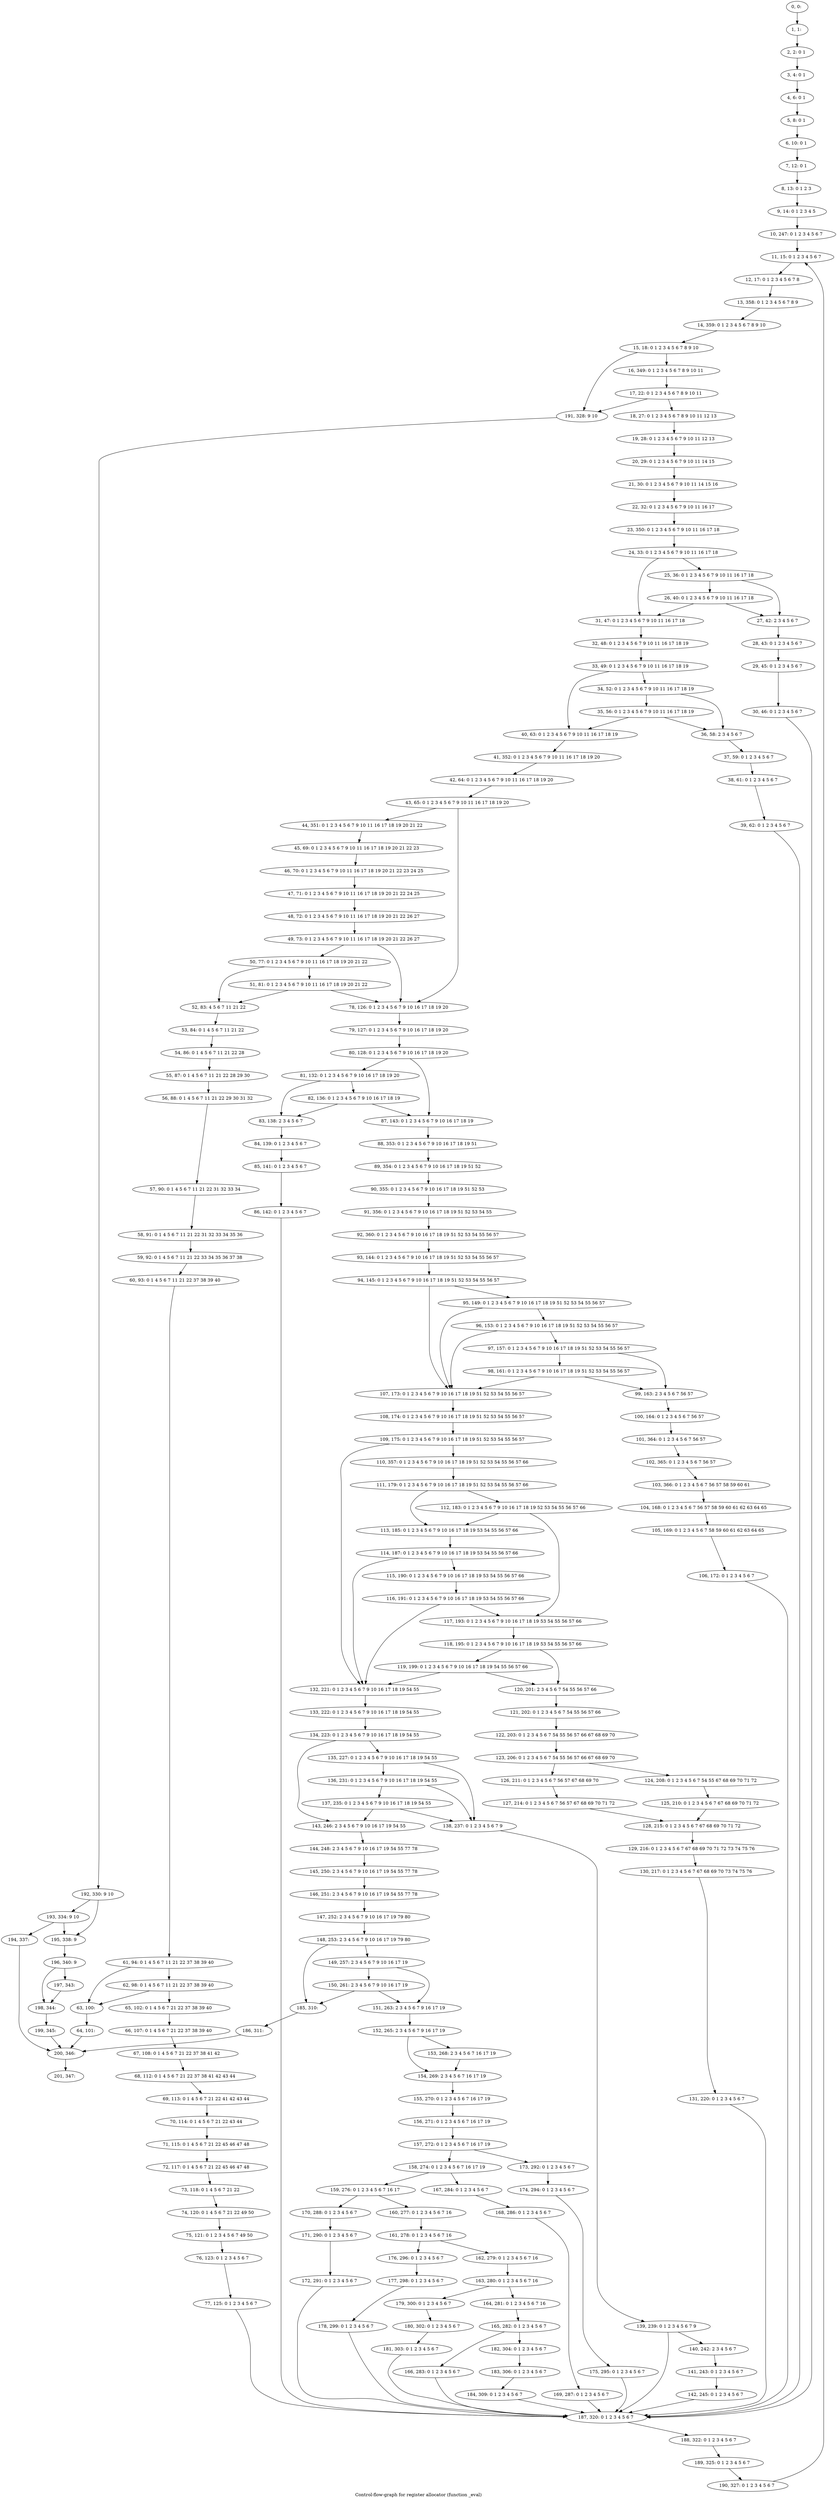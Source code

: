 digraph G {
graph [label="Control-flow-graph for register allocator (function _eval)"]
0[label="0, 0: "];
1[label="1, 1: "];
2[label="2, 2: 0 1 "];
3[label="3, 4: 0 1 "];
4[label="4, 6: 0 1 "];
5[label="5, 8: 0 1 "];
6[label="6, 10: 0 1 "];
7[label="7, 12: 0 1 "];
8[label="8, 13: 0 1 2 3 "];
9[label="9, 14: 0 1 2 3 4 5 "];
10[label="10, 247: 0 1 2 3 4 5 6 7 "];
11[label="11, 15: 0 1 2 3 4 5 6 7 "];
12[label="12, 17: 0 1 2 3 4 5 6 7 8 "];
13[label="13, 358: 0 1 2 3 4 5 6 7 8 9 "];
14[label="14, 359: 0 1 2 3 4 5 6 7 8 9 10 "];
15[label="15, 18: 0 1 2 3 4 5 6 7 8 9 10 "];
16[label="16, 349: 0 1 2 3 4 5 6 7 8 9 10 11 "];
17[label="17, 22: 0 1 2 3 4 5 6 7 8 9 10 11 "];
18[label="18, 27: 0 1 2 3 4 5 6 7 8 9 10 11 12 13 "];
19[label="19, 28: 0 1 2 3 4 5 6 7 9 10 11 12 13 "];
20[label="20, 29: 0 1 2 3 4 5 6 7 9 10 11 14 15 "];
21[label="21, 30: 0 1 2 3 4 5 6 7 9 10 11 14 15 16 "];
22[label="22, 32: 0 1 2 3 4 5 6 7 9 10 11 16 17 "];
23[label="23, 350: 0 1 2 3 4 5 6 7 9 10 11 16 17 18 "];
24[label="24, 33: 0 1 2 3 4 5 6 7 9 10 11 16 17 18 "];
25[label="25, 36: 0 1 2 3 4 5 6 7 9 10 11 16 17 18 "];
26[label="26, 40: 0 1 2 3 4 5 6 7 9 10 11 16 17 18 "];
27[label="27, 42: 2 3 4 5 6 7 "];
28[label="28, 43: 0 1 2 3 4 5 6 7 "];
29[label="29, 45: 0 1 2 3 4 5 6 7 "];
30[label="30, 46: 0 1 2 3 4 5 6 7 "];
31[label="31, 47: 0 1 2 3 4 5 6 7 9 10 11 16 17 18 "];
32[label="32, 48: 0 1 2 3 4 5 6 7 9 10 11 16 17 18 19 "];
33[label="33, 49: 0 1 2 3 4 5 6 7 9 10 11 16 17 18 19 "];
34[label="34, 52: 0 1 2 3 4 5 6 7 9 10 11 16 17 18 19 "];
35[label="35, 56: 0 1 2 3 4 5 6 7 9 10 11 16 17 18 19 "];
36[label="36, 58: 2 3 4 5 6 7 "];
37[label="37, 59: 0 1 2 3 4 5 6 7 "];
38[label="38, 61: 0 1 2 3 4 5 6 7 "];
39[label="39, 62: 0 1 2 3 4 5 6 7 "];
40[label="40, 63: 0 1 2 3 4 5 6 7 9 10 11 16 17 18 19 "];
41[label="41, 352: 0 1 2 3 4 5 6 7 9 10 11 16 17 18 19 20 "];
42[label="42, 64: 0 1 2 3 4 5 6 7 9 10 11 16 17 18 19 20 "];
43[label="43, 65: 0 1 2 3 4 5 6 7 9 10 11 16 17 18 19 20 "];
44[label="44, 351: 0 1 2 3 4 5 6 7 9 10 11 16 17 18 19 20 21 22 "];
45[label="45, 69: 0 1 2 3 4 5 6 7 9 10 11 16 17 18 19 20 21 22 23 "];
46[label="46, 70: 0 1 2 3 4 5 6 7 9 10 11 16 17 18 19 20 21 22 23 24 25 "];
47[label="47, 71: 0 1 2 3 4 5 6 7 9 10 11 16 17 18 19 20 21 22 24 25 "];
48[label="48, 72: 0 1 2 3 4 5 6 7 9 10 11 16 17 18 19 20 21 22 26 27 "];
49[label="49, 73: 0 1 2 3 4 5 6 7 9 10 11 16 17 18 19 20 21 22 26 27 "];
50[label="50, 77: 0 1 2 3 4 5 6 7 9 10 11 16 17 18 19 20 21 22 "];
51[label="51, 81: 0 1 2 3 4 5 6 7 9 10 11 16 17 18 19 20 21 22 "];
52[label="52, 83: 4 5 6 7 11 21 22 "];
53[label="53, 84: 0 1 4 5 6 7 11 21 22 "];
54[label="54, 86: 0 1 4 5 6 7 11 21 22 28 "];
55[label="55, 87: 0 1 4 5 6 7 11 21 22 28 29 30 "];
56[label="56, 88: 0 1 4 5 6 7 11 21 22 29 30 31 32 "];
57[label="57, 90: 0 1 4 5 6 7 11 21 22 31 32 33 34 "];
58[label="58, 91: 0 1 4 5 6 7 11 21 22 31 32 33 34 35 36 "];
59[label="59, 92: 0 1 4 5 6 7 11 21 22 33 34 35 36 37 38 "];
60[label="60, 93: 0 1 4 5 6 7 11 21 22 37 38 39 40 "];
61[label="61, 94: 0 1 4 5 6 7 11 21 22 37 38 39 40 "];
62[label="62, 98: 0 1 4 5 6 7 11 21 22 37 38 39 40 "];
63[label="63, 100: "];
64[label="64, 101: "];
65[label="65, 102: 0 1 4 5 6 7 21 22 37 38 39 40 "];
66[label="66, 107: 0 1 4 5 6 7 21 22 37 38 39 40 "];
67[label="67, 108: 0 1 4 5 6 7 21 22 37 38 41 42 "];
68[label="68, 112: 0 1 4 5 6 7 21 22 37 38 41 42 43 44 "];
69[label="69, 113: 0 1 4 5 6 7 21 22 41 42 43 44 "];
70[label="70, 114: 0 1 4 5 6 7 21 22 43 44 "];
71[label="71, 115: 0 1 4 5 6 7 21 22 45 46 47 48 "];
72[label="72, 117: 0 1 4 5 6 7 21 22 45 46 47 48 "];
73[label="73, 118: 0 1 4 5 6 7 21 22 "];
74[label="74, 120: 0 1 4 5 6 7 21 22 49 50 "];
75[label="75, 121: 0 1 2 3 4 5 6 7 49 50 "];
76[label="76, 123: 0 1 2 3 4 5 6 7 "];
77[label="77, 125: 0 1 2 3 4 5 6 7 "];
78[label="78, 126: 0 1 2 3 4 5 6 7 9 10 16 17 18 19 20 "];
79[label="79, 127: 0 1 2 3 4 5 6 7 9 10 16 17 18 19 20 "];
80[label="80, 128: 0 1 2 3 4 5 6 7 9 10 16 17 18 19 20 "];
81[label="81, 132: 0 1 2 3 4 5 6 7 9 10 16 17 18 19 20 "];
82[label="82, 136: 0 1 2 3 4 5 6 7 9 10 16 17 18 19 "];
83[label="83, 138: 2 3 4 5 6 7 "];
84[label="84, 139: 0 1 2 3 4 5 6 7 "];
85[label="85, 141: 0 1 2 3 4 5 6 7 "];
86[label="86, 142: 0 1 2 3 4 5 6 7 "];
87[label="87, 143: 0 1 2 3 4 5 6 7 9 10 16 17 18 19 "];
88[label="88, 353: 0 1 2 3 4 5 6 7 9 10 16 17 18 19 51 "];
89[label="89, 354: 0 1 2 3 4 5 6 7 9 10 16 17 18 19 51 52 "];
90[label="90, 355: 0 1 2 3 4 5 6 7 9 10 16 17 18 19 51 52 53 "];
91[label="91, 356: 0 1 2 3 4 5 6 7 9 10 16 17 18 19 51 52 53 54 55 "];
92[label="92, 360: 0 1 2 3 4 5 6 7 9 10 16 17 18 19 51 52 53 54 55 56 57 "];
93[label="93, 144: 0 1 2 3 4 5 6 7 9 10 16 17 18 19 51 52 53 54 55 56 57 "];
94[label="94, 145: 0 1 2 3 4 5 6 7 9 10 16 17 18 19 51 52 53 54 55 56 57 "];
95[label="95, 149: 0 1 2 3 4 5 6 7 9 10 16 17 18 19 51 52 53 54 55 56 57 "];
96[label="96, 153: 0 1 2 3 4 5 6 7 9 10 16 17 18 19 51 52 53 54 55 56 57 "];
97[label="97, 157: 0 1 2 3 4 5 6 7 9 10 16 17 18 19 51 52 53 54 55 56 57 "];
98[label="98, 161: 0 1 2 3 4 5 6 7 9 10 16 17 18 19 51 52 53 54 55 56 57 "];
99[label="99, 163: 2 3 4 5 6 7 56 57 "];
100[label="100, 164: 0 1 2 3 4 5 6 7 56 57 "];
101[label="101, 364: 0 1 2 3 4 5 6 7 56 57 "];
102[label="102, 365: 0 1 2 3 4 5 6 7 56 57 "];
103[label="103, 366: 0 1 2 3 4 5 6 7 56 57 58 59 60 61 "];
104[label="104, 168: 0 1 2 3 4 5 6 7 56 57 58 59 60 61 62 63 64 65 "];
105[label="105, 169: 0 1 2 3 4 5 6 7 58 59 60 61 62 63 64 65 "];
106[label="106, 172: 0 1 2 3 4 5 6 7 "];
107[label="107, 173: 0 1 2 3 4 5 6 7 9 10 16 17 18 19 51 52 53 54 55 56 57 "];
108[label="108, 174: 0 1 2 3 4 5 6 7 9 10 16 17 18 19 51 52 53 54 55 56 57 "];
109[label="109, 175: 0 1 2 3 4 5 6 7 9 10 16 17 18 19 51 52 53 54 55 56 57 "];
110[label="110, 357: 0 1 2 3 4 5 6 7 9 10 16 17 18 19 51 52 53 54 55 56 57 66 "];
111[label="111, 179: 0 1 2 3 4 5 6 7 9 10 16 17 18 19 51 52 53 54 55 56 57 66 "];
112[label="112, 183: 0 1 2 3 4 5 6 7 9 10 16 17 18 19 52 53 54 55 56 57 66 "];
113[label="113, 185: 0 1 2 3 4 5 6 7 9 10 16 17 18 19 53 54 55 56 57 66 "];
114[label="114, 187: 0 1 2 3 4 5 6 7 9 10 16 17 18 19 53 54 55 56 57 66 "];
115[label="115, 190: 0 1 2 3 4 5 6 7 9 10 16 17 18 19 53 54 55 56 57 66 "];
116[label="116, 191: 0 1 2 3 4 5 6 7 9 10 16 17 18 19 53 54 55 56 57 66 "];
117[label="117, 193: 0 1 2 3 4 5 6 7 9 10 16 17 18 19 53 54 55 56 57 66 "];
118[label="118, 195: 0 1 2 3 4 5 6 7 9 10 16 17 18 19 53 54 55 56 57 66 "];
119[label="119, 199: 0 1 2 3 4 5 6 7 9 10 16 17 18 19 54 55 56 57 66 "];
120[label="120, 201: 2 3 4 5 6 7 54 55 56 57 66 "];
121[label="121, 202: 0 1 2 3 4 5 6 7 54 55 56 57 66 "];
122[label="122, 203: 0 1 2 3 4 5 6 7 54 55 56 57 66 67 68 69 70 "];
123[label="123, 206: 0 1 2 3 4 5 6 7 54 55 56 57 66 67 68 69 70 "];
124[label="124, 208: 0 1 2 3 4 5 6 7 54 55 67 68 69 70 71 72 "];
125[label="125, 210: 0 1 2 3 4 5 6 7 67 68 69 70 71 72 "];
126[label="126, 211: 0 1 2 3 4 5 6 7 56 57 67 68 69 70 "];
127[label="127, 214: 0 1 2 3 4 5 6 7 56 57 67 68 69 70 71 72 "];
128[label="128, 215: 0 1 2 3 4 5 6 7 67 68 69 70 71 72 "];
129[label="129, 216: 0 1 2 3 4 5 6 7 67 68 69 70 71 72 73 74 75 76 "];
130[label="130, 217: 0 1 2 3 4 5 6 7 67 68 69 70 73 74 75 76 "];
131[label="131, 220: 0 1 2 3 4 5 6 7 "];
132[label="132, 221: 0 1 2 3 4 5 6 7 9 10 16 17 18 19 54 55 "];
133[label="133, 222: 0 1 2 3 4 5 6 7 9 10 16 17 18 19 54 55 "];
134[label="134, 223: 0 1 2 3 4 5 6 7 9 10 16 17 18 19 54 55 "];
135[label="135, 227: 0 1 2 3 4 5 6 7 9 10 16 17 18 19 54 55 "];
136[label="136, 231: 0 1 2 3 4 5 6 7 9 10 16 17 18 19 54 55 "];
137[label="137, 235: 0 1 2 3 4 5 6 7 9 10 16 17 18 19 54 55 "];
138[label="138, 237: 0 1 2 3 4 5 6 7 9 "];
139[label="139, 239: 0 1 2 3 4 5 6 7 9 "];
140[label="140, 242: 2 3 4 5 6 7 "];
141[label="141, 243: 0 1 2 3 4 5 6 7 "];
142[label="142, 245: 0 1 2 3 4 5 6 7 "];
143[label="143, 246: 2 3 4 5 6 7 9 10 16 17 19 54 55 "];
144[label="144, 248: 2 3 4 5 6 7 9 10 16 17 19 54 55 77 78 "];
145[label="145, 250: 2 3 4 5 6 7 9 10 16 17 19 54 55 77 78 "];
146[label="146, 251: 2 3 4 5 6 7 9 10 16 17 19 54 55 77 78 "];
147[label="147, 252: 2 3 4 5 6 7 9 10 16 17 19 79 80 "];
148[label="148, 253: 2 3 4 5 6 7 9 10 16 17 19 79 80 "];
149[label="149, 257: 2 3 4 5 6 7 9 10 16 17 19 "];
150[label="150, 261: 2 3 4 5 6 7 9 10 16 17 19 "];
151[label="151, 263: 2 3 4 5 6 7 9 16 17 19 "];
152[label="152, 265: 2 3 4 5 6 7 9 16 17 19 "];
153[label="153, 268: 2 3 4 5 6 7 16 17 19 "];
154[label="154, 269: 2 3 4 5 6 7 16 17 19 "];
155[label="155, 270: 0 1 2 3 4 5 6 7 16 17 19 "];
156[label="156, 271: 0 1 2 3 4 5 6 7 16 17 19 "];
157[label="157, 272: 0 1 2 3 4 5 6 7 16 17 19 "];
158[label="158, 274: 0 1 2 3 4 5 6 7 16 17 19 "];
159[label="159, 276: 0 1 2 3 4 5 6 7 16 17 "];
160[label="160, 277: 0 1 2 3 4 5 6 7 16 "];
161[label="161, 278: 0 1 2 3 4 5 6 7 16 "];
162[label="162, 279: 0 1 2 3 4 5 6 7 16 "];
163[label="163, 280: 0 1 2 3 4 5 6 7 16 "];
164[label="164, 281: 0 1 2 3 4 5 6 7 16 "];
165[label="165, 282: 0 1 2 3 4 5 6 7 "];
166[label="166, 283: 0 1 2 3 4 5 6 7 "];
167[label="167, 284: 0 1 2 3 4 5 6 7 "];
168[label="168, 286: 0 1 2 3 4 5 6 7 "];
169[label="169, 287: 0 1 2 3 4 5 6 7 "];
170[label="170, 288: 0 1 2 3 4 5 6 7 "];
171[label="171, 290: 0 1 2 3 4 5 6 7 "];
172[label="172, 291: 0 1 2 3 4 5 6 7 "];
173[label="173, 292: 0 1 2 3 4 5 6 7 "];
174[label="174, 294: 0 1 2 3 4 5 6 7 "];
175[label="175, 295: 0 1 2 3 4 5 6 7 "];
176[label="176, 296: 0 1 2 3 4 5 6 7 "];
177[label="177, 298: 0 1 2 3 4 5 6 7 "];
178[label="178, 299: 0 1 2 3 4 5 6 7 "];
179[label="179, 300: 0 1 2 3 4 5 6 7 "];
180[label="180, 302: 0 1 2 3 4 5 6 7 "];
181[label="181, 303: 0 1 2 3 4 5 6 7 "];
182[label="182, 304: 0 1 2 3 4 5 6 7 "];
183[label="183, 306: 0 1 2 3 4 5 6 7 "];
184[label="184, 309: 0 1 2 3 4 5 6 7 "];
185[label="185, 310: "];
186[label="186, 311: "];
187[label="187, 320: 0 1 2 3 4 5 6 7 "];
188[label="188, 322: 0 1 2 3 4 5 6 7 "];
189[label="189, 325: 0 1 2 3 4 5 6 7 "];
190[label="190, 327: 0 1 2 3 4 5 6 7 "];
191[label="191, 328: 9 10 "];
192[label="192, 330: 9 10 "];
193[label="193, 334: 9 10 "];
194[label="194, 337: "];
195[label="195, 338: 9 "];
196[label="196, 340: 9 "];
197[label="197, 343: "];
198[label="198, 344: "];
199[label="199, 345: "];
200[label="200, 346: "];
201[label="201, 347: "];
0->1 ;
1->2 ;
2->3 ;
3->4 ;
4->5 ;
5->6 ;
6->7 ;
7->8 ;
8->9 ;
9->10 ;
10->11 ;
11->12 ;
12->13 ;
13->14 ;
14->15 ;
15->16 ;
15->191 ;
16->17 ;
17->18 ;
17->191 ;
18->19 ;
19->20 ;
20->21 ;
21->22 ;
22->23 ;
23->24 ;
24->25 ;
24->31 ;
25->26 ;
25->27 ;
26->27 ;
26->31 ;
27->28 ;
28->29 ;
29->30 ;
30->187 ;
31->32 ;
32->33 ;
33->34 ;
33->40 ;
34->35 ;
34->36 ;
35->36 ;
35->40 ;
36->37 ;
37->38 ;
38->39 ;
39->187 ;
40->41 ;
41->42 ;
42->43 ;
43->44 ;
43->78 ;
44->45 ;
45->46 ;
46->47 ;
47->48 ;
48->49 ;
49->50 ;
49->78 ;
50->51 ;
50->52 ;
51->52 ;
51->78 ;
52->53 ;
53->54 ;
54->55 ;
55->56 ;
56->57 ;
57->58 ;
58->59 ;
59->60 ;
60->61 ;
61->62 ;
61->63 ;
62->63 ;
62->65 ;
63->64 ;
64->200 ;
65->66 ;
66->67 ;
67->68 ;
68->69 ;
69->70 ;
70->71 ;
71->72 ;
72->73 ;
73->74 ;
74->75 ;
75->76 ;
76->77 ;
77->187 ;
78->79 ;
79->80 ;
80->81 ;
80->87 ;
81->82 ;
81->83 ;
82->83 ;
82->87 ;
83->84 ;
84->85 ;
85->86 ;
86->187 ;
87->88 ;
88->89 ;
89->90 ;
90->91 ;
91->92 ;
92->93 ;
93->94 ;
94->95 ;
94->107 ;
95->96 ;
95->107 ;
96->97 ;
96->107 ;
97->98 ;
97->99 ;
98->99 ;
98->107 ;
99->100 ;
100->101 ;
101->102 ;
102->103 ;
103->104 ;
104->105 ;
105->106 ;
106->187 ;
107->108 ;
108->109 ;
109->110 ;
109->132 ;
110->111 ;
111->112 ;
111->113 ;
112->113 ;
112->117 ;
113->114 ;
114->115 ;
114->132 ;
115->116 ;
116->117 ;
116->132 ;
117->118 ;
118->119 ;
118->120 ;
119->120 ;
119->132 ;
120->121 ;
121->122 ;
122->123 ;
123->124 ;
123->126 ;
124->125 ;
125->128 ;
126->127 ;
127->128 ;
128->129 ;
129->130 ;
130->131 ;
131->187 ;
132->133 ;
133->134 ;
134->135 ;
134->143 ;
135->136 ;
135->138 ;
136->137 ;
136->138 ;
137->138 ;
137->143 ;
138->139 ;
139->140 ;
139->187 ;
140->141 ;
141->142 ;
142->187 ;
143->144 ;
144->145 ;
145->146 ;
146->147 ;
147->148 ;
148->149 ;
148->185 ;
149->150 ;
149->151 ;
150->151 ;
150->185 ;
151->152 ;
152->153 ;
152->154 ;
153->154 ;
154->155 ;
155->156 ;
156->157 ;
157->158 ;
157->173 ;
158->159 ;
158->167 ;
159->160 ;
159->170 ;
160->161 ;
161->162 ;
161->176 ;
162->163 ;
163->164 ;
163->179 ;
164->165 ;
165->166 ;
165->182 ;
166->187 ;
167->168 ;
168->169 ;
169->187 ;
170->171 ;
171->172 ;
172->187 ;
173->174 ;
174->175 ;
175->187 ;
176->177 ;
177->178 ;
178->187 ;
179->180 ;
180->181 ;
181->187 ;
182->183 ;
183->184 ;
184->187 ;
185->186 ;
186->200 ;
187->188 ;
188->189 ;
189->190 ;
190->11 ;
191->192 ;
192->193 ;
192->195 ;
193->194 ;
193->195 ;
194->200 ;
195->196 ;
196->197 ;
196->198 ;
197->198 ;
198->199 ;
199->200 ;
200->201 ;
}
